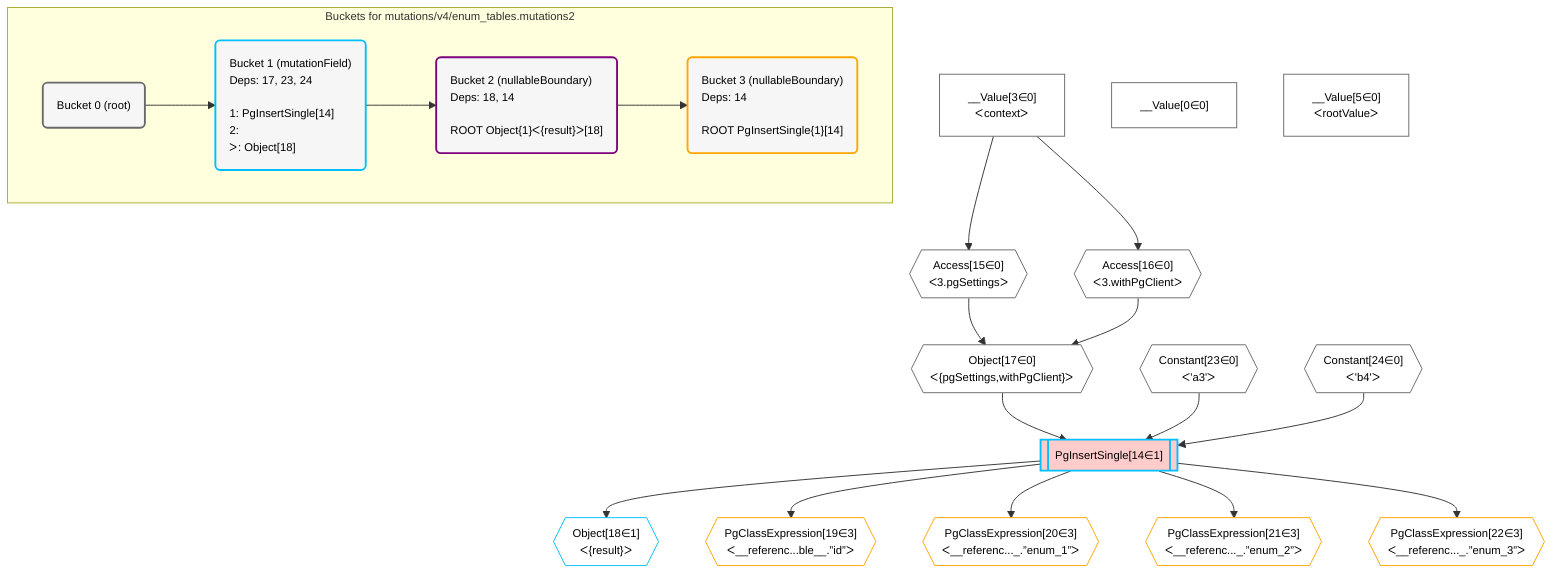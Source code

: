 %%{init: {'themeVariables': { 'fontSize': '12px'}}}%%
graph TD
    classDef path fill:#eee,stroke:#000,color:#000
    classDef plan fill:#fff,stroke-width:1px,color:#000
    classDef itemplan fill:#fff,stroke-width:2px,color:#000
    classDef unbatchedplan fill:#dff,stroke-width:1px,color:#000
    classDef sideeffectplan fill:#fcc,stroke-width:2px,color:#000
    classDef bucket fill:#f6f6f6,color:#000,stroke-width:2px,text-align:left


    %% plan dependencies
    Object17{{"Object[17∈0]<br />ᐸ{pgSettings,withPgClient}ᐳ"}}:::plan
    Access15{{"Access[15∈0]<br />ᐸ3.pgSettingsᐳ"}}:::plan
    Access16{{"Access[16∈0]<br />ᐸ3.withPgClientᐳ"}}:::plan
    Access15 & Access16 --> Object17
    __Value3["__Value[3∈0]<br />ᐸcontextᐳ"]:::plan
    __Value3 --> Access15
    __Value3 --> Access16
    __Value0["__Value[0∈0]"]:::plan
    __Value5["__Value[5∈0]<br />ᐸrootValueᐳ"]:::plan
    Constant23{{"Constant[23∈0]<br />ᐸ'a3'ᐳ"}}:::plan
    Constant24{{"Constant[24∈0]<br />ᐸ'b4'ᐳ"}}:::plan
    PgInsertSingle14[["PgInsertSingle[14∈1]"]]:::sideeffectplan
    Object17 & Constant23 & Constant24 --> PgInsertSingle14
    Object18{{"Object[18∈1]<br />ᐸ{result}ᐳ"}}:::plan
    PgInsertSingle14 --> Object18
    PgClassExpression19{{"PgClassExpression[19∈3]<br />ᐸ__referenc...ble__.”id”ᐳ"}}:::plan
    PgInsertSingle14 --> PgClassExpression19
    PgClassExpression20{{"PgClassExpression[20∈3]<br />ᐸ__referenc..._.”enum_1”ᐳ"}}:::plan
    PgInsertSingle14 --> PgClassExpression20
    PgClassExpression21{{"PgClassExpression[21∈3]<br />ᐸ__referenc..._.”enum_2”ᐳ"}}:::plan
    PgInsertSingle14 --> PgClassExpression21
    PgClassExpression22{{"PgClassExpression[22∈3]<br />ᐸ__referenc..._.”enum_3”ᐳ"}}:::plan
    PgInsertSingle14 --> PgClassExpression22

    %% define steps

    subgraph "Buckets for mutations/v4/enum_tables.mutations2"
    Bucket0("Bucket 0 (root)"):::bucket
    classDef bucket0 stroke:#696969
    class Bucket0,__Value0,__Value3,__Value5,Access15,Access16,Object17,Constant23,Constant24 bucket0
    Bucket1("Bucket 1 (mutationField)<br />Deps: 17, 23, 24<br /><br />1: PgInsertSingle[14]<br />2: <br />ᐳ: Object[18]"):::bucket
    classDef bucket1 stroke:#00bfff
    class Bucket1,PgInsertSingle14,Object18 bucket1
    Bucket2("Bucket 2 (nullableBoundary)<br />Deps: 18, 14<br /><br />ROOT Object{1}ᐸ{result}ᐳ[18]"):::bucket
    classDef bucket2 stroke:#7f007f
    class Bucket2 bucket2
    Bucket3("Bucket 3 (nullableBoundary)<br />Deps: 14<br /><br />ROOT PgInsertSingle{1}[14]"):::bucket
    classDef bucket3 stroke:#ffa500
    class Bucket3,PgClassExpression19,PgClassExpression20,PgClassExpression21,PgClassExpression22 bucket3
    Bucket0 --> Bucket1
    Bucket1 --> Bucket2
    Bucket2 --> Bucket3
    end